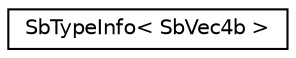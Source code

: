 digraph "Graphical Class Hierarchy"
{
 // LATEX_PDF_SIZE
  edge [fontname="Helvetica",fontsize="10",labelfontname="Helvetica",labelfontsize="10"];
  node [fontname="Helvetica",fontsize="10",shape=record];
  rankdir="LR";
  Node0 [label="SbTypeInfo\< SbVec4b \>",height=0.2,width=0.4,color="black", fillcolor="white", style="filled",URL="$structSbTypeInfo_3_01SbVec4b_01_4.html",tooltip=" "];
}
